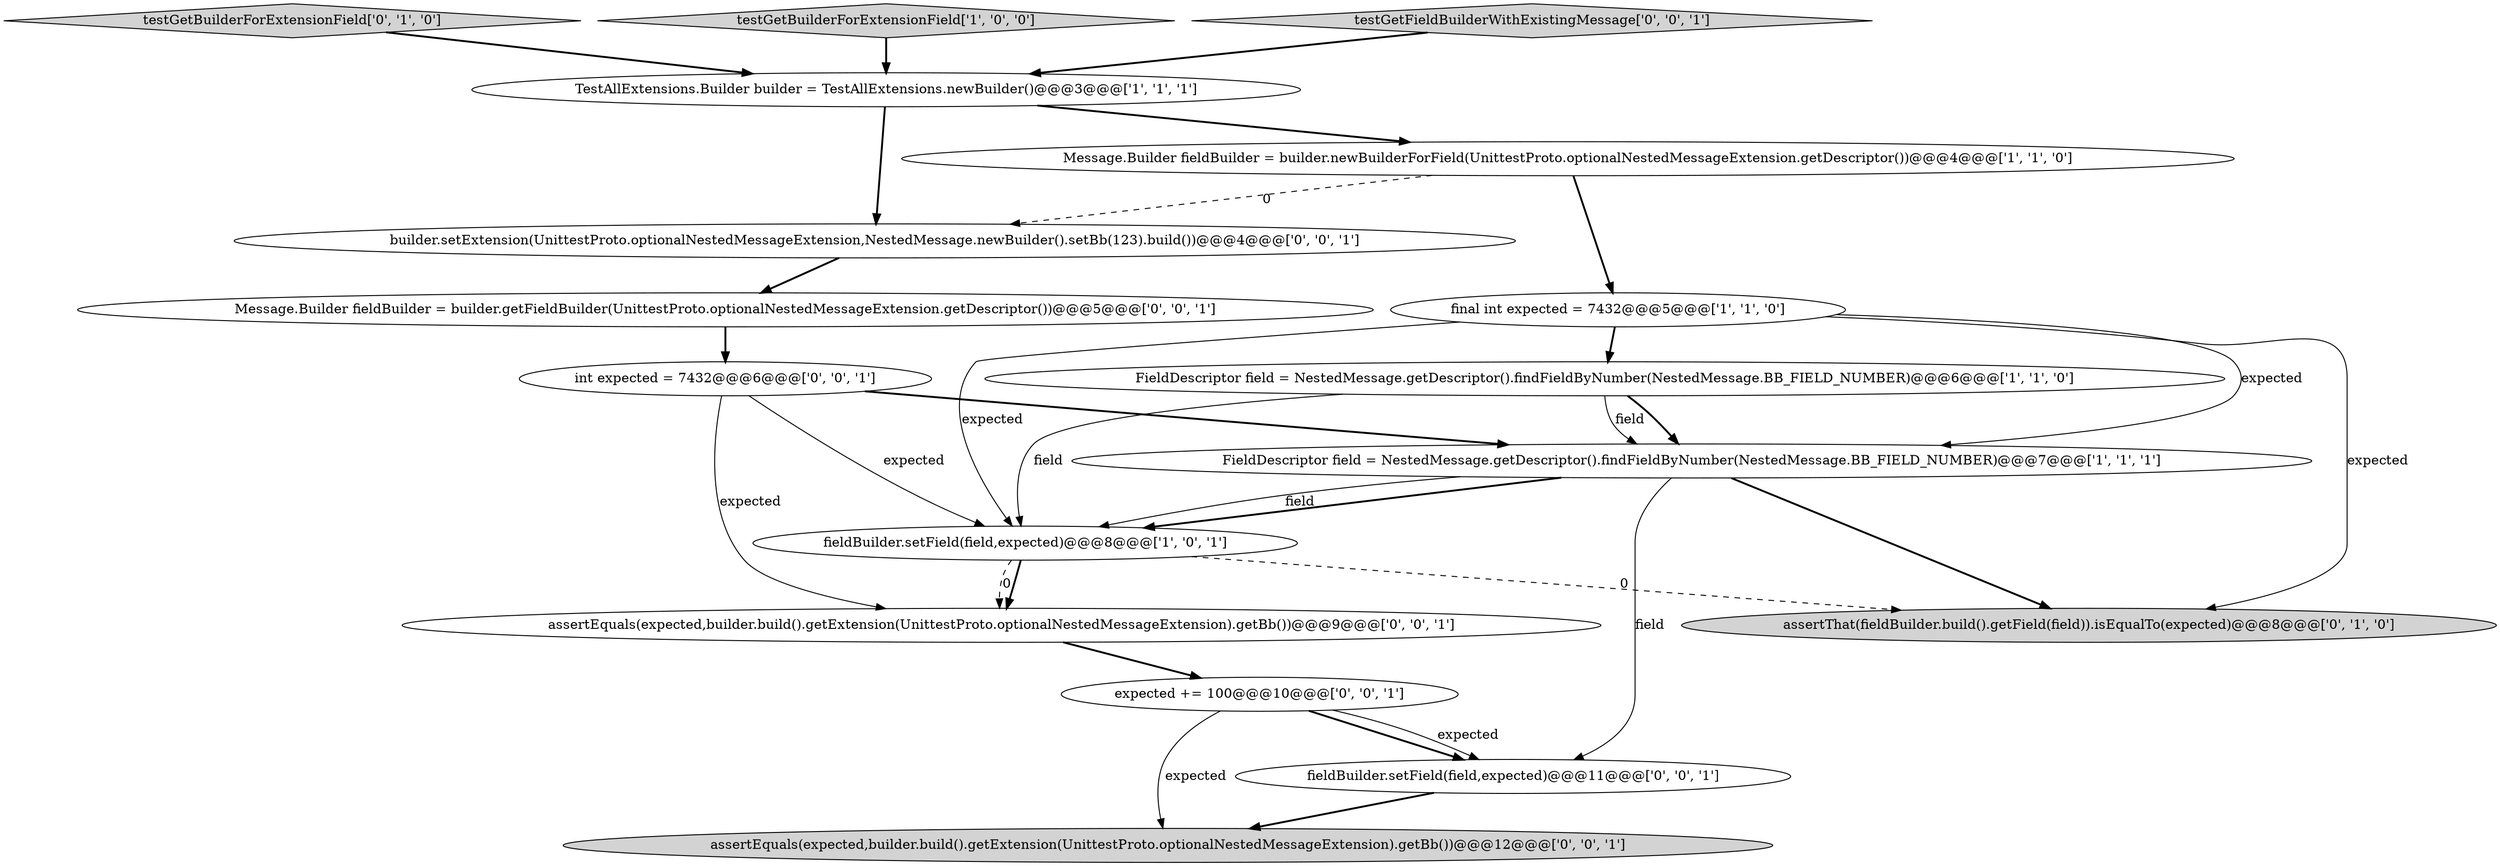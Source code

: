 digraph {
11 [style = filled, label = "expected += 100@@@10@@@['0', '0', '1']", fillcolor = white, shape = ellipse image = "AAA0AAABBB3BBB"];
10 [style = filled, label = "builder.setExtension(UnittestProto.optionalNestedMessageExtension,NestedMessage.newBuilder().setBb(123).build())@@@4@@@['0', '0', '1']", fillcolor = white, shape = ellipse image = "AAA0AAABBB3BBB"];
1 [style = filled, label = "TestAllExtensions.Builder builder = TestAllExtensions.newBuilder()@@@3@@@['1', '1', '1']", fillcolor = white, shape = ellipse image = "AAA0AAABBB1BBB"];
7 [style = filled, label = "assertThat(fieldBuilder.build().getField(field)).isEqualTo(expected)@@@8@@@['0', '1', '0']", fillcolor = lightgray, shape = ellipse image = "AAA1AAABBB2BBB"];
12 [style = filled, label = "fieldBuilder.setField(field,expected)@@@11@@@['0', '0', '1']", fillcolor = white, shape = ellipse image = "AAA0AAABBB3BBB"];
5 [style = filled, label = "FieldDescriptor field = NestedMessage.getDescriptor().findFieldByNumber(NestedMessage.BB_FIELD_NUMBER)@@@7@@@['1', '1', '1']", fillcolor = white, shape = ellipse image = "AAA0AAABBB1BBB"];
15 [style = filled, label = "assertEquals(expected,builder.build().getExtension(UnittestProto.optionalNestedMessageExtension).getBb())@@@12@@@['0', '0', '1']", fillcolor = lightgray, shape = ellipse image = "AAA0AAABBB3BBB"];
9 [style = filled, label = "int expected = 7432@@@6@@@['0', '0', '1']", fillcolor = white, shape = ellipse image = "AAA0AAABBB3BBB"];
14 [style = filled, label = "Message.Builder fieldBuilder = builder.getFieldBuilder(UnittestProto.optionalNestedMessageExtension.getDescriptor())@@@5@@@['0', '0', '1']", fillcolor = white, shape = ellipse image = "AAA0AAABBB3BBB"];
8 [style = filled, label = "testGetBuilderForExtensionField['0', '1', '0']", fillcolor = lightgray, shape = diamond image = "AAA0AAABBB2BBB"];
2 [style = filled, label = "fieldBuilder.setField(field,expected)@@@8@@@['1', '0', '1']", fillcolor = white, shape = ellipse image = "AAA0AAABBB1BBB"];
3 [style = filled, label = "final int expected = 7432@@@5@@@['1', '1', '0']", fillcolor = white, shape = ellipse image = "AAA0AAABBB1BBB"];
0 [style = filled, label = "testGetBuilderForExtensionField['1', '0', '0']", fillcolor = lightgray, shape = diamond image = "AAA0AAABBB1BBB"];
16 [style = filled, label = "assertEquals(expected,builder.build().getExtension(UnittestProto.optionalNestedMessageExtension).getBb())@@@9@@@['0', '0', '1']", fillcolor = white, shape = ellipse image = "AAA0AAABBB3BBB"];
4 [style = filled, label = "Message.Builder fieldBuilder = builder.newBuilderForField(UnittestProto.optionalNestedMessageExtension.getDescriptor())@@@4@@@['1', '1', '0']", fillcolor = white, shape = ellipse image = "AAA0AAABBB1BBB"];
6 [style = filled, label = "FieldDescriptor field = NestedMessage.getDescriptor().findFieldByNumber(NestedMessage.BB_FIELD_NUMBER)@@@6@@@['1', '1', '0']", fillcolor = white, shape = ellipse image = "AAA0AAABBB1BBB"];
13 [style = filled, label = "testGetFieldBuilderWithExistingMessage['0', '0', '1']", fillcolor = lightgray, shape = diamond image = "AAA0AAABBB3BBB"];
5->2 [style = bold, label=""];
3->2 [style = solid, label="expected"];
11->12 [style = bold, label=""];
1->10 [style = bold, label=""];
9->2 [style = solid, label="expected"];
5->12 [style = solid, label="field"];
11->15 [style = solid, label="expected"];
12->15 [style = bold, label=""];
6->2 [style = solid, label="field"];
4->10 [style = dashed, label="0"];
14->9 [style = bold, label=""];
0->1 [style = bold, label=""];
3->6 [style = bold, label=""];
8->1 [style = bold, label=""];
2->16 [style = dashed, label="0"];
2->7 [style = dashed, label="0"];
11->12 [style = solid, label="expected"];
6->5 [style = bold, label=""];
1->4 [style = bold, label=""];
13->1 [style = bold, label=""];
2->16 [style = bold, label=""];
6->5 [style = solid, label="field"];
3->7 [style = solid, label="expected"];
9->16 [style = solid, label="expected"];
16->11 [style = bold, label=""];
9->5 [style = bold, label=""];
4->3 [style = bold, label=""];
10->14 [style = bold, label=""];
5->7 [style = bold, label=""];
3->5 [style = solid, label="expected"];
5->2 [style = solid, label="field"];
}
